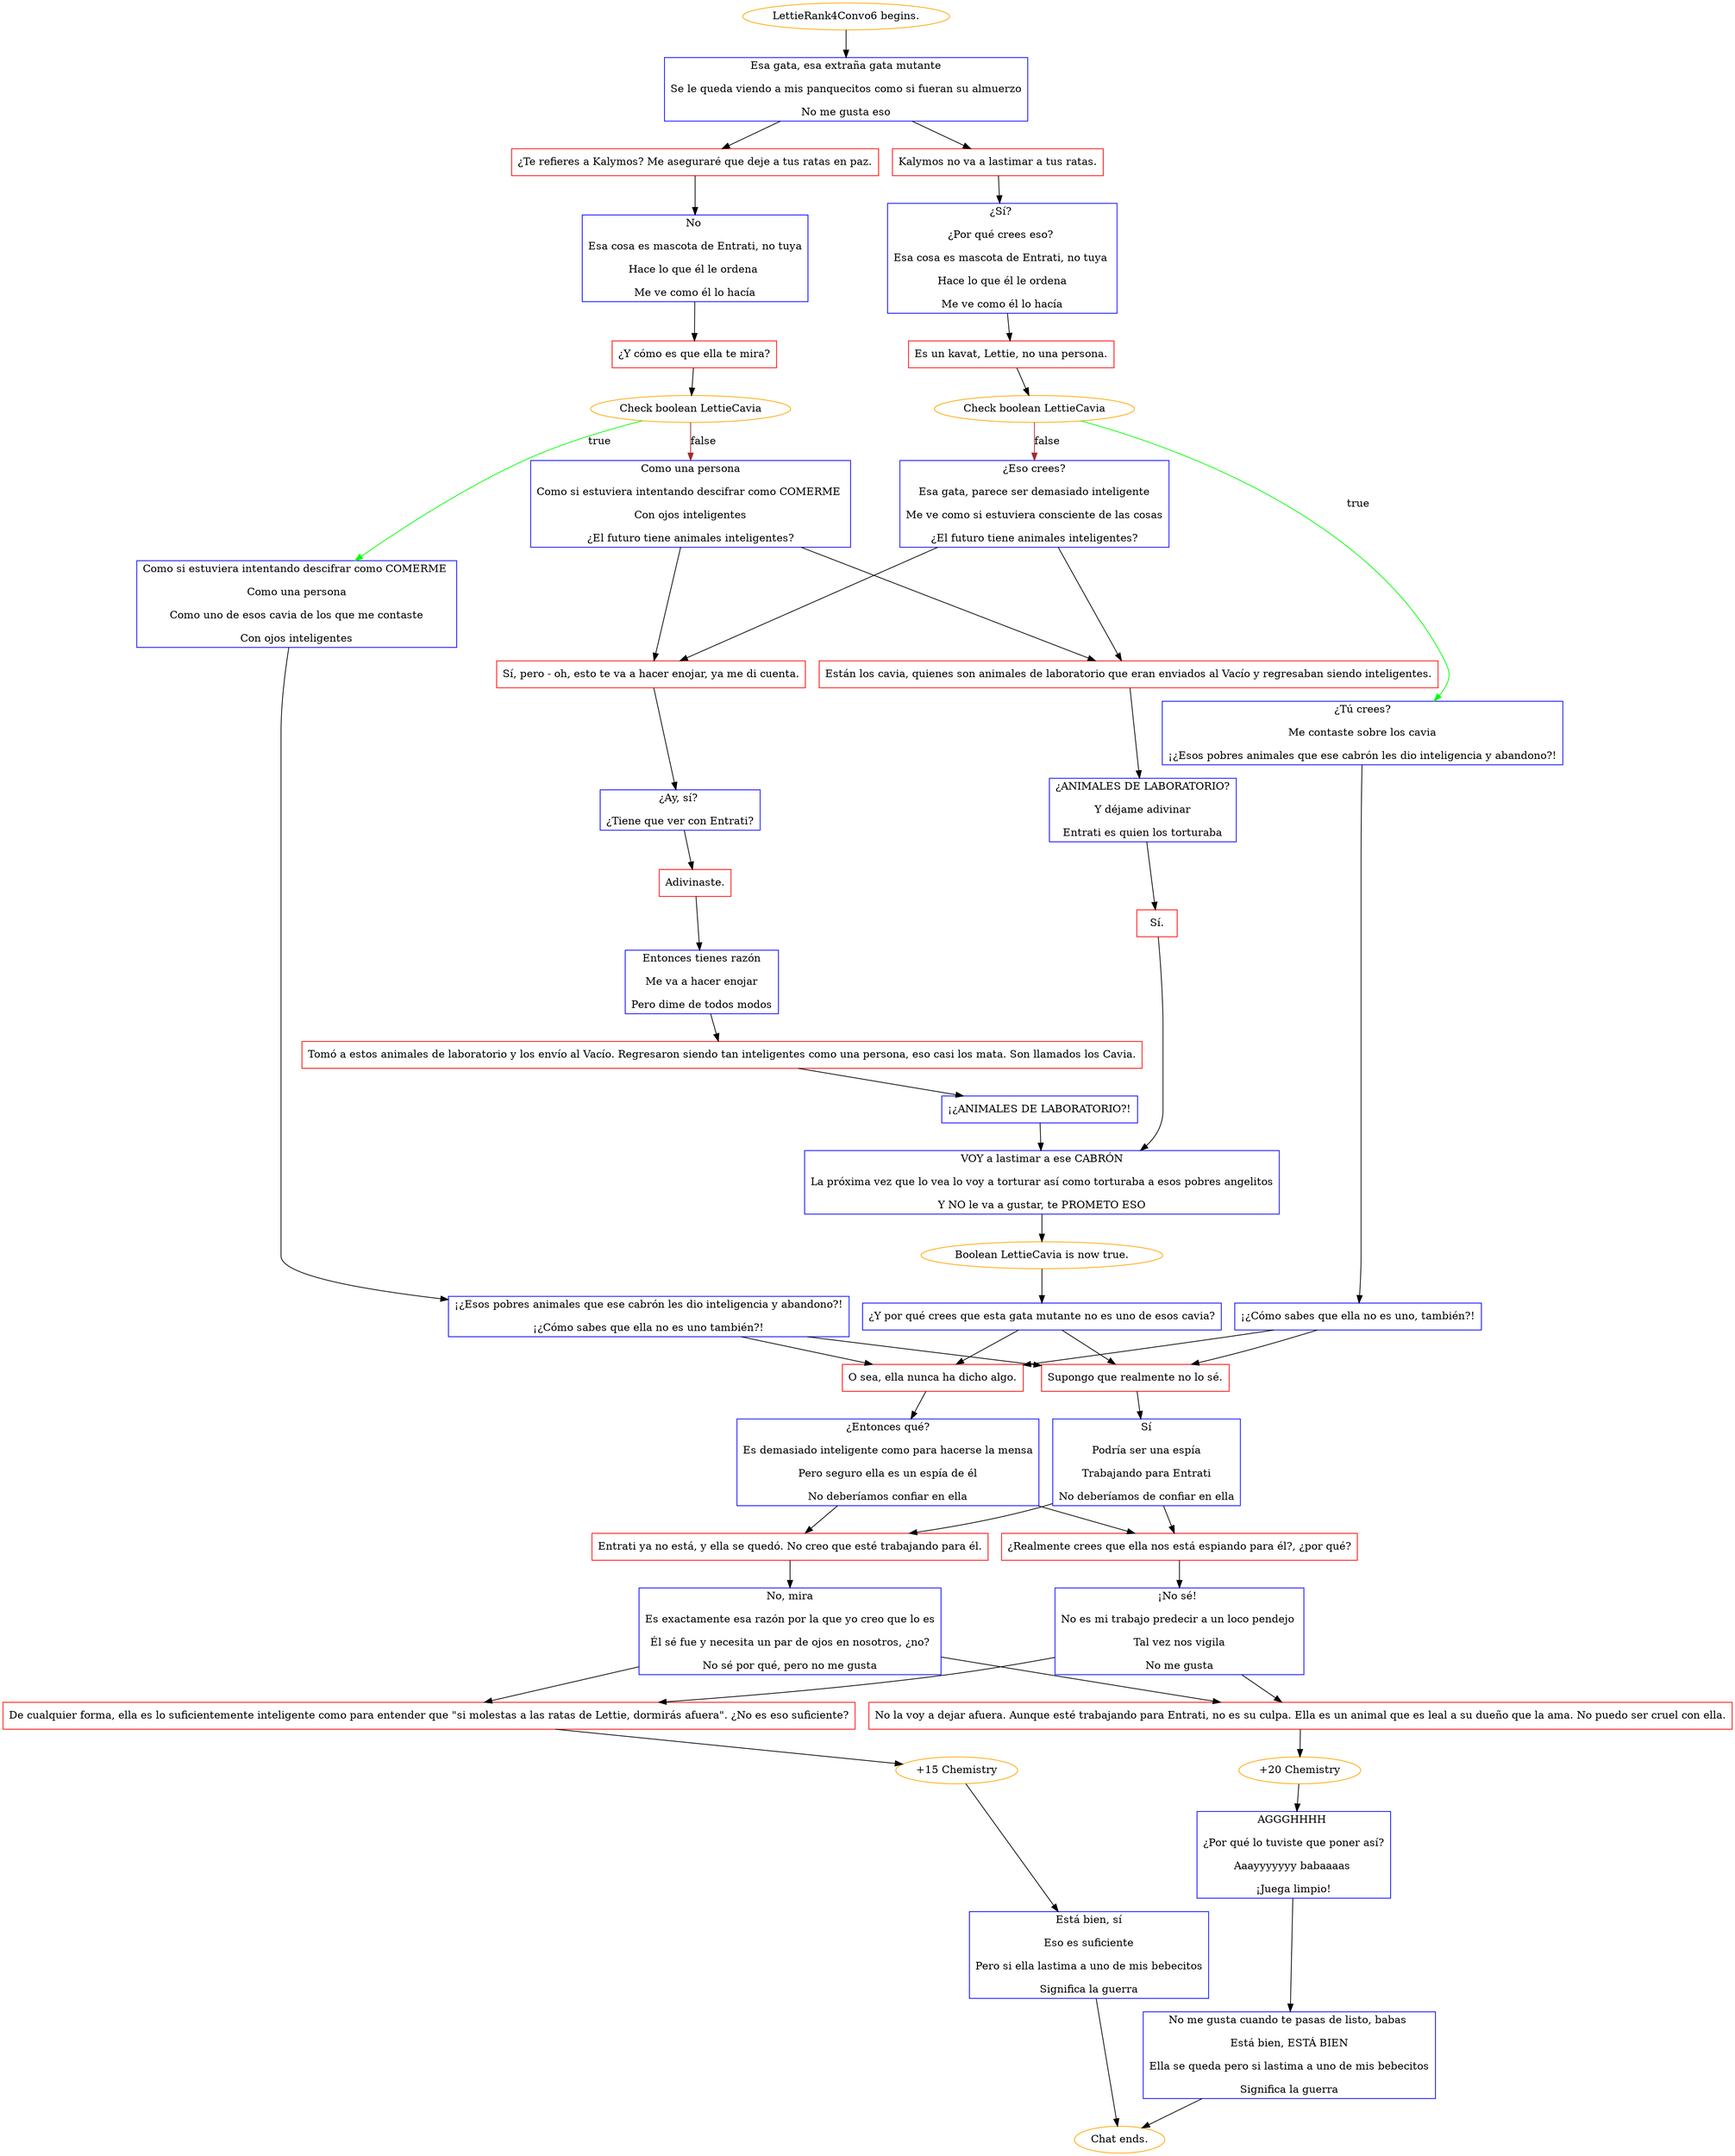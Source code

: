 digraph {
	"LettieRank4Convo6 begins." [color=orange];
		"LettieRank4Convo6 begins." -> j1730596912;
	j1730596912 [label="Esa gata, esa extraña gata mutante
Se le queda viendo a mis panquecitos como si fueran su almuerzo
No me gusta eso",shape=box,color=blue];
		j1730596912 -> j3895356132;
		j1730596912 -> j2046886769;
	j3895356132 [label="¿Te refieres a Kalymos? Me aseguraré que deje a tus ratas en paz.",shape=box,color=red];
		j3895356132 -> j3139598330;
	j2046886769 [label="Kalymos no va a lastimar a tus ratas.",shape=box,color=red];
		j2046886769 -> j2014039442;
	j3139598330 [label="No 
Esa cosa es mascota de Entrati, no tuya
Hace lo que él le ordena 
Me ve como él lo hacía",shape=box,color=blue];
		j3139598330 -> j2358937712;
	j2014039442 [label="¿Sí? 
¿Por qué crees eso? 
Esa cosa es mascota de Entrati, no tuya 
Hace lo que él le ordena
Me ve como él lo hacía",shape=box,color=blue];
		j2014039442 -> j2631060304;
	j2358937712 [label="¿Y cómo es que ella te mira?",shape=box,color=red];
		j2358937712 -> j4254769564;
	j2631060304 [label="Es un kavat, Lettie, no una persona.",shape=box,color=red];
		j2631060304 -> j4287006142;
	j4254769564 [label="Check boolean LettieCavia",color=orange];
		j4254769564 -> j1031491261 [label=true,color=green];
		j4254769564 -> j39151490 [label=false,color=brown];
	j4287006142 [label="Check boolean LettieCavia",color=orange];
		j4287006142 -> j963290737 [label=true,color=green];
		j4287006142 -> j3419039776 [label=false,color=brown];
	j1031491261 [label="Como si estuviera intentando descifrar como COMERME 
Como una persona
Como uno de esos cavia de los que me contaste
Con ojos inteligentes",shape=box,color=blue];
		j1031491261 -> j199471109;
	j39151490 [label="Como una persona
Como si estuviera intentando descifrar como COMERME 
Con ojos inteligentes
¿El futuro tiene animales inteligentes?",shape=box,color=blue];
		j39151490 -> j1156716410;
		j39151490 -> j75924279;
	j963290737 [label="¿Tú crees?
Me contaste sobre los cavia
¡¿Esos pobres animales que ese cabrón les dio inteligencia y abandono?!",shape=box,color=blue];
		j963290737 -> j3893092750;
	j3419039776 [label="¿Eso crees?
Esa gata, parece ser demasiado inteligente
Me ve como si estuviera consciente de las cosas
¿El futuro tiene animales inteligentes?",shape=box,color=blue];
		j3419039776 -> j1156716410;
		j3419039776 -> j75924279;
	j199471109 [label="¡¿Esos pobres animales que ese cabrón les dio inteligencia y abandono?!
¡¿Cómo sabes que ella no es uno también?!",shape=box,color=blue];
		j199471109 -> j3748699210;
		j199471109 -> j767620785;
	j1156716410 [label="Están los cavia, quienes son animales de laboratorio que eran enviados al Vacío y regresaban siendo inteligentes.",shape=box,color=red];
		j1156716410 -> j2728613857;
	j75924279 [label="Sí, pero - oh, esto te va a hacer enojar, ya me di cuenta.",shape=box,color=red];
		j75924279 -> j2820909793;
	j3893092750 [label="¡¿Cómo sabes que ella no es uno, también?!",shape=box,color=blue];
		j3893092750 -> j3748699210;
		j3893092750 -> j767620785;
	j3748699210 [label="O sea, ella nunca ha dicho algo.",shape=box,color=red];
		j3748699210 -> j4043163302;
	j767620785 [label="Supongo que realmente no lo sé.",shape=box,color=red];
		j767620785 -> j3129941398;
	j2728613857 [label="¿ANIMALES DE LABORATORIO?
Y déjame adivinar
Entrati es quien los torturaba",shape=box,color=blue];
		j2728613857 -> j4293566243;
	j2820909793 [label="¿Ay, sí? 
¿Tiene que ver con Entrati?",shape=box,color=blue];
		j2820909793 -> j82681611;
	j4043163302 [label="¿Entonces qué?
Es demasiado inteligente como para hacerse la mensa
Pero seguro ella es un espía de él
No deberíamos confiar en ella",shape=box,color=blue];
		j4043163302 -> j2308212057;
		j4043163302 -> j1640296423;
	j3129941398 [label="Sí
Podría ser una espía
Trabajando para Entrati
No deberíamos de confiar en ella",shape=box,color=blue];
		j3129941398 -> j2308212057;
		j3129941398 -> j1640296423;
	j4293566243 [label="Sí.",shape=box,color=red];
		j4293566243 -> j877149851;
	j82681611 [label="Adivinaste.",shape=box,color=red];
		j82681611 -> j3641848638;
	j2308212057 [label="Entrati ya no está, y ella se quedó. No creo que esté trabajando para él.",shape=box,color=red];
		j2308212057 -> j1622549221;
	j1640296423 [label="¿Realmente crees que ella nos está espiando para él?, ¿por qué?",shape=box,color=red];
		j1640296423 -> j3651216751;
	j877149851 [label="VOY a lastimar a ese CABRÓN
La próxima vez que lo vea lo voy a torturar así como torturaba a esos pobres angelitos
Y NO le va a gustar, te PROMETO ESO",shape=box,color=blue];
		j877149851 -> j767590385;
	j3641848638 [label="Entonces tienes razón
Me va a hacer enojar
Pero dime de todos modos",shape=box,color=blue];
		j3641848638 -> j574761117;
	j1622549221 [label="No, mira
Es exactamente esa razón por la que yo creo que lo es
Él sé fue y necesita un par de ojos en nosotros, ¿no?
No sé por qué, pero no me gusta",shape=box,color=blue];
		j1622549221 -> j1911440999;
		j1622549221 -> j1733809585;
	j3651216751 [label="¡No sé! 
No es mi trabajo predecir a un loco pendejo 
Tal vez nos vigila
No me gusta",shape=box,color=blue];
		j3651216751 -> j1911440999;
		j3651216751 -> j1733809585;
	j767590385 [label="Boolean LettieCavia is now true.",color=orange];
		j767590385 -> j1925298709;
	j574761117 [label="Tomó a estos animales de laboratorio y los envío al Vacío. Regresaron siendo tan inteligentes como una persona, eso casi los mata. Son llamados los Cavia.",shape=box,color=red];
		j574761117 -> j268074948;
	j1911440999 [label="De cualquier forma, ella es lo suficientemente inteligente como para entender que \"si molestas a las ratas de Lettie, dormirás afuera\". ¿No es eso suficiente?",shape=box,color=red];
		j1911440999 -> j2787076115;
	j1733809585 [label="No la voy a dejar afuera. Aunque esté trabajando para Entrati, no es su culpa. Ella es un animal que es leal a su dueño que la ama. No puedo ser cruel con ella.",shape=box,color=red];
		j1733809585 -> j2874510887;
	j1925298709 [label="¿Y por qué crees que esta gata mutante no es uno de esos cavia?",shape=box,color=blue];
		j1925298709 -> j3748699210;
		j1925298709 -> j767620785;
	j268074948 [label="¡¿ANIMALES DE LABORATORIO?!",shape=box,color=blue];
		j268074948 -> j877149851;
	j2787076115 [label="+15 Chemistry",color=orange];
		j2787076115 -> j574076610;
	j2874510887 [label="+20 Chemistry",color=orange];
		j2874510887 -> j681379160;
	j574076610 [label="Está bien, sí
Eso es suficiente
Pero si ella lastima a uno de mis bebecitos
Significa la guerra",shape=box,color=blue];
		j574076610 -> "Chat ends.";
	j681379160 [label="AGGGHHHH 
¿Por qué lo tuviste que poner así?
Aaayyyyyyy babaaaas 
¡Juega limpio!",shape=box,color=blue];
		j681379160 -> j3622501007;
	"Chat ends." [color=orange];
	j3622501007 [label="No me gusta cuando te pasas de listo, babas 
Está bien, ESTÁ BIEN
Ella se queda pero si lastima a uno de mis bebecitos
Significa la guerra",shape=box,color=blue];
		j3622501007 -> "Chat ends.";
}